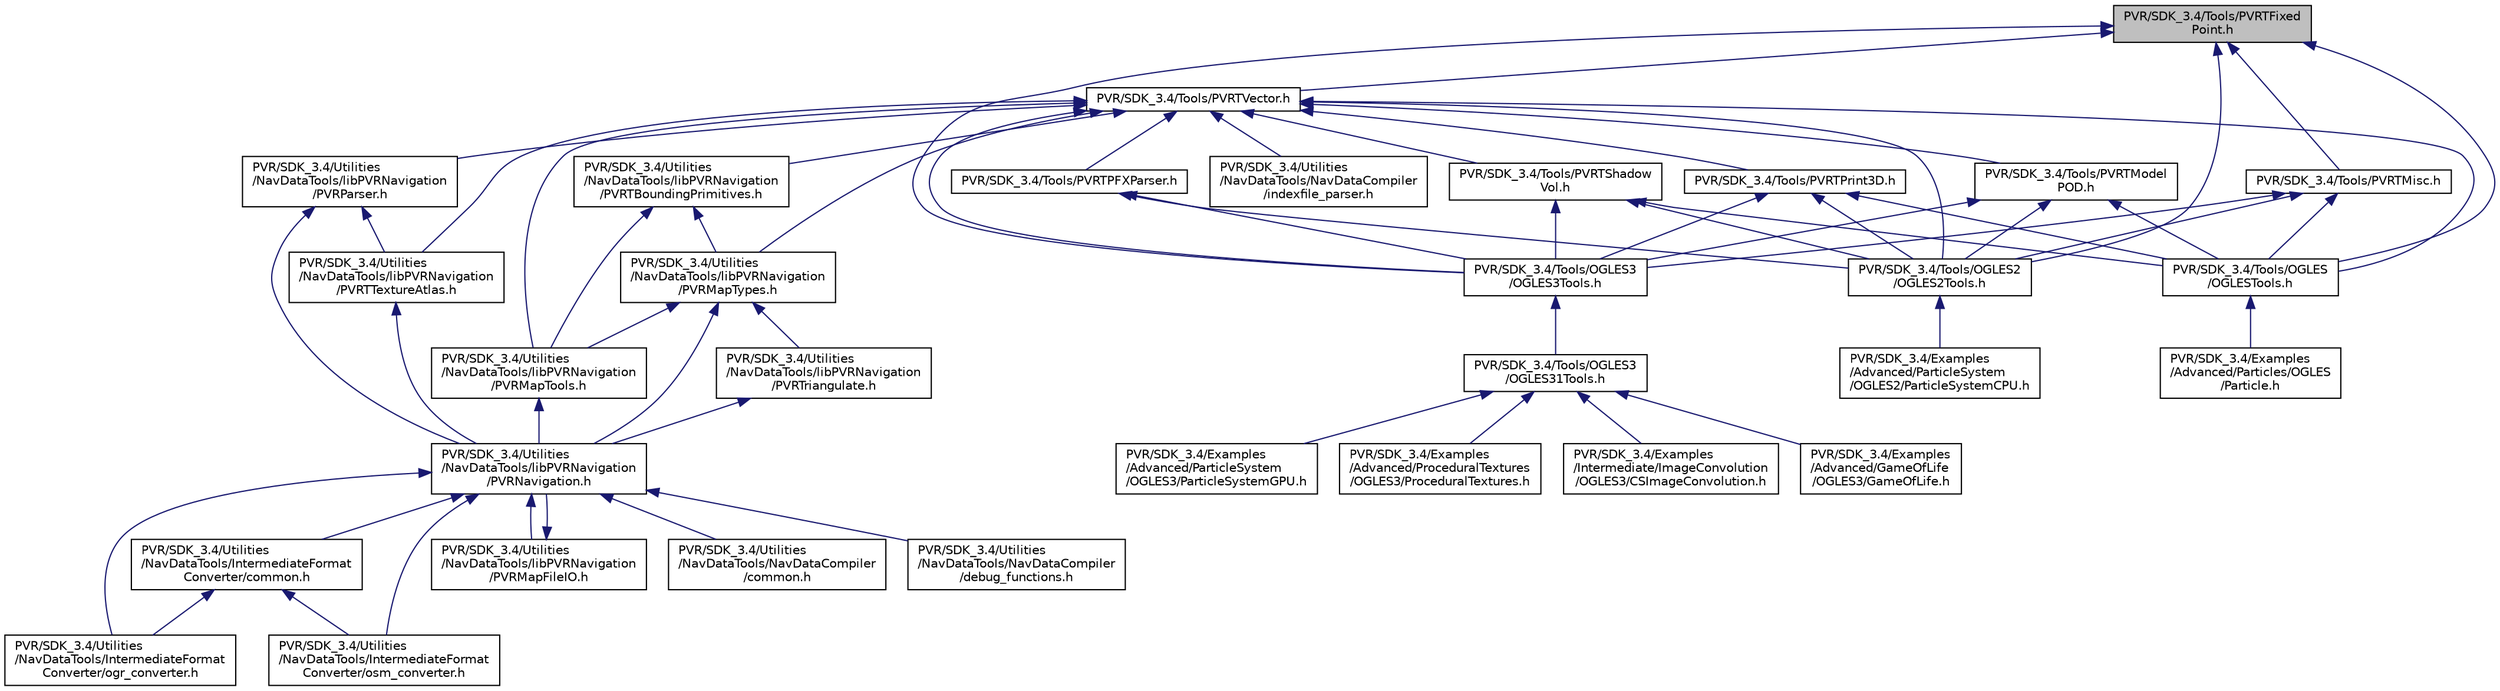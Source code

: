 digraph "PVR/SDK_3.4/Tools/PVRTFixedPoint.h"
{
  edge [fontname="Helvetica",fontsize="10",labelfontname="Helvetica",labelfontsize="10"];
  node [fontname="Helvetica",fontsize="10",shape=record];
  Node1 [label="PVR/SDK_3.4/Tools/PVRTFixed\lPoint.h",height=0.2,width=0.4,color="black", fillcolor="grey75", style="filled", fontcolor="black"];
  Node1 -> Node2 [dir="back",color="midnightblue",fontsize="10",style="solid"];
  Node2 [label="PVR/SDK_3.4/Tools/PVRTVector.h",height=0.2,width=0.4,color="black", fillcolor="white", style="filled",URL="$_p_v_r_t_vector_8h.html",tooltip="Vector and matrix mathematics library. "];
  Node2 -> Node3 [dir="back",color="midnightblue",fontsize="10",style="solid"];
  Node3 [label="PVR/SDK_3.4/Tools/OGLES\l/OGLESTools.h",height=0.2,width=0.4,color="black", fillcolor="white", style="filled",URL="$_o_g_l_e_s_tools_8h.html",tooltip="Header file of OGLESTools.lib. "];
  Node3 -> Node4 [dir="back",color="midnightblue",fontsize="10",style="solid"];
  Node4 [label="PVR/SDK_3.4/Examples\l/Advanced/Particles/OGLES\l/Particle.h",height=0.2,width=0.4,color="black", fillcolor="white", style="filled",URL="$_p_v_r_2_s_d_k__3_84_2_examples_2_advanced_2_particles_2_o_g_l_e_s_2particle_8h_source.html"];
  Node2 -> Node5 [dir="back",color="midnightblue",fontsize="10",style="solid"];
  Node5 [label="PVR/SDK_3.4/Tools/PVRTPrint3D.h",height=0.2,width=0.4,color="black", fillcolor="white", style="filled",URL="$_p_v_r_t_print3_d_8h.html",tooltip="Code to print text through the 3D interface. "];
  Node5 -> Node3 [dir="back",color="midnightblue",fontsize="10",style="solid"];
  Node5 -> Node6 [dir="back",color="midnightblue",fontsize="10",style="solid"];
  Node6 [label="PVR/SDK_3.4/Tools/OGLES2\l/OGLES2Tools.h",height=0.2,width=0.4,color="black", fillcolor="white", style="filled",URL="$_o_g_l_e_s2_tools_8h.html",tooltip="Header file of OGLES2Tools.lib. "];
  Node6 -> Node7 [dir="back",color="midnightblue",fontsize="10",style="solid"];
  Node7 [label="PVR/SDK_3.4/Examples\l/Advanced/ParticleSystem\l/OGLES2/ParticleSystemCPU.h",height=0.2,width=0.4,color="black", fillcolor="white", style="filled",URL="$_particle_system_c_p_u_8h_source.html"];
  Node5 -> Node8 [dir="back",color="midnightblue",fontsize="10",style="solid"];
  Node8 [label="PVR/SDK_3.4/Tools/OGLES3\l/OGLES3Tools.h",height=0.2,width=0.4,color="black", fillcolor="white", style="filled",URL="$_o_g_l_e_s3_tools_8h.html",tooltip="Header file of OGLES3Tools.lib. "];
  Node8 -> Node9 [dir="back",color="midnightblue",fontsize="10",style="solid"];
  Node9 [label="PVR/SDK_3.4/Tools/OGLES3\l/OGLES31Tools.h",height=0.2,width=0.4,color="black", fillcolor="white", style="filled",URL="$_o_g_l_e_s31_tools_8h.html",tooltip="Header file of OGLES3Tools.lib. "];
  Node9 -> Node10 [dir="back",color="midnightblue",fontsize="10",style="solid"];
  Node10 [label="PVR/SDK_3.4/Examples\l/Advanced/GameOfLife\l/OGLES3/GameOfLife.h",height=0.2,width=0.4,color="black", fillcolor="white", style="filled",URL="$_game_of_life_8h_source.html"];
  Node9 -> Node11 [dir="back",color="midnightblue",fontsize="10",style="solid"];
  Node11 [label="PVR/SDK_3.4/Examples\l/Advanced/ParticleSystem\l/OGLES3/ParticleSystemGPU.h",height=0.2,width=0.4,color="black", fillcolor="white", style="filled",URL="$_particle_system_g_p_u_8h_source.html"];
  Node9 -> Node12 [dir="back",color="midnightblue",fontsize="10",style="solid"];
  Node12 [label="PVR/SDK_3.4/Examples\l/Advanced/ProceduralTextures\l/OGLES3/ProceduralTextures.h",height=0.2,width=0.4,color="black", fillcolor="white", style="filled",URL="$_procedural_textures_8h_source.html"];
  Node9 -> Node13 [dir="back",color="midnightblue",fontsize="10",style="solid"];
  Node13 [label="PVR/SDK_3.4/Examples\l/Intermediate/ImageConvolution\l/OGLES3/CSImageConvolution.h",height=0.2,width=0.4,color="black", fillcolor="white", style="filled",URL="$_c_s_image_convolution_8h_source.html"];
  Node2 -> Node14 [dir="back",color="midnightblue",fontsize="10",style="solid"];
  Node14 [label="PVR/SDK_3.4/Tools/PVRTModel\lPOD.h",height=0.2,width=0.4,color="black", fillcolor="white", style="filled",URL="$_p_v_r_t_model_p_o_d_8h.html",tooltip="Code to load POD files - models exported from MAX. "];
  Node14 -> Node3 [dir="back",color="midnightblue",fontsize="10",style="solid"];
  Node14 -> Node6 [dir="back",color="midnightblue",fontsize="10",style="solid"];
  Node14 -> Node8 [dir="back",color="midnightblue",fontsize="10",style="solid"];
  Node2 -> Node15 [dir="back",color="midnightblue",fontsize="10",style="solid"];
  Node15 [label="PVR/SDK_3.4/Tools/PVRTShadow\lVol.h",height=0.2,width=0.4,color="black", fillcolor="white", style="filled",URL="$_p_v_r_t_shadow_vol_8h.html",tooltip="Declarations of functions relating to shadow volume generation. "];
  Node15 -> Node3 [dir="back",color="midnightblue",fontsize="10",style="solid"];
  Node15 -> Node6 [dir="back",color="midnightblue",fontsize="10",style="solid"];
  Node15 -> Node8 [dir="back",color="midnightblue",fontsize="10",style="solid"];
  Node2 -> Node6 [dir="back",color="midnightblue",fontsize="10",style="solid"];
  Node2 -> Node16 [dir="back",color="midnightblue",fontsize="10",style="solid"];
  Node16 [label="PVR/SDK_3.4/Tools/PVRTPFXParser.h",height=0.2,width=0.4,color="black", fillcolor="white", style="filled",URL="$_p_v_r_t_p_f_x_parser_8h.html",tooltip="Declaration of PFX file parser. "];
  Node16 -> Node6 [dir="back",color="midnightblue",fontsize="10",style="solid"];
  Node16 -> Node8 [dir="back",color="midnightblue",fontsize="10",style="solid"];
  Node2 -> Node8 [dir="back",color="midnightblue",fontsize="10",style="solid"];
  Node2 -> Node17 [dir="back",color="midnightblue",fontsize="10",style="solid"];
  Node17 [label="PVR/SDK_3.4/Utilities\l/NavDataTools/libPVRNavigation\l/PVRMapTypes.h",height=0.2,width=0.4,color="black", fillcolor="white", style="filled",URL="$_p_v_r_map_types_8h_source.html"];
  Node17 -> Node18 [dir="back",color="midnightblue",fontsize="10",style="solid"];
  Node18 [label="PVR/SDK_3.4/Utilities\l/NavDataTools/libPVRNavigation\l/PVRNavigation.h",height=0.2,width=0.4,color="black", fillcolor="white", style="filled",URL="$_p_v_r_navigation_8h_source.html"];
  Node18 -> Node19 [dir="back",color="midnightblue",fontsize="10",style="solid"];
  Node19 [label="PVR/SDK_3.4/Utilities\l/NavDataTools/IntermediateFormat\lConverter/common.h",height=0.2,width=0.4,color="black", fillcolor="white", style="filled",URL="$_p_v_r_2_s_d_k__3_84_2_utilities_2_nav_data_tools_2_intermediate_format_converter_2common_8h_source.html"];
  Node19 -> Node20 [dir="back",color="midnightblue",fontsize="10",style="solid"];
  Node20 [label="PVR/SDK_3.4/Utilities\l/NavDataTools/IntermediateFormat\lConverter/ogr_converter.h",height=0.2,width=0.4,color="black", fillcolor="white", style="filled",URL="$ogr__converter_8h_source.html"];
  Node19 -> Node21 [dir="back",color="midnightblue",fontsize="10",style="solid"];
  Node21 [label="PVR/SDK_3.4/Utilities\l/NavDataTools/IntermediateFormat\lConverter/osm_converter.h",height=0.2,width=0.4,color="black", fillcolor="white", style="filled",URL="$osm__converter_8h_source.html"];
  Node18 -> Node20 [dir="back",color="midnightblue",fontsize="10",style="solid"];
  Node18 -> Node21 [dir="back",color="midnightblue",fontsize="10",style="solid"];
  Node18 -> Node22 [dir="back",color="midnightblue",fontsize="10",style="solid"];
  Node22 [label="PVR/SDK_3.4/Utilities\l/NavDataTools/libPVRNavigation\l/PVRMapFileIO.h",height=0.2,width=0.4,color="black", fillcolor="white", style="filled",URL="$_p_v_r_map_file_i_o_8h_source.html"];
  Node22 -> Node18 [dir="back",color="midnightblue",fontsize="10",style="solid"];
  Node18 -> Node23 [dir="back",color="midnightblue",fontsize="10",style="solid"];
  Node23 [label="PVR/SDK_3.4/Utilities\l/NavDataTools/NavDataCompiler\l/common.h",height=0.2,width=0.4,color="black", fillcolor="white", style="filled",URL="$_p_v_r_2_s_d_k__3_84_2_utilities_2_nav_data_tools_2_nav_data_compiler_2common_8h_source.html"];
  Node18 -> Node24 [dir="back",color="midnightblue",fontsize="10",style="solid"];
  Node24 [label="PVR/SDK_3.4/Utilities\l/NavDataTools/NavDataCompiler\l/debug_functions.h",height=0.2,width=0.4,color="black", fillcolor="white", style="filled",URL="$debug__functions_8h_source.html"];
  Node17 -> Node25 [dir="back",color="midnightblue",fontsize="10",style="solid"];
  Node25 [label="PVR/SDK_3.4/Utilities\l/NavDataTools/libPVRNavigation\l/PVRMapTools.h",height=0.2,width=0.4,color="black", fillcolor="white", style="filled",URL="$_p_v_r_map_tools_8h_source.html"];
  Node25 -> Node18 [dir="back",color="midnightblue",fontsize="10",style="solid"];
  Node17 -> Node26 [dir="back",color="midnightblue",fontsize="10",style="solid"];
  Node26 [label="PVR/SDK_3.4/Utilities\l/NavDataTools/libPVRNavigation\l/PVRTriangulate.h",height=0.2,width=0.4,color="black", fillcolor="white", style="filled",URL="$_p_v_r_triangulate_8h_source.html"];
  Node26 -> Node18 [dir="back",color="midnightblue",fontsize="10",style="solid"];
  Node2 -> Node27 [dir="back",color="midnightblue",fontsize="10",style="solid"];
  Node27 [label="PVR/SDK_3.4/Utilities\l/NavDataTools/libPVRNavigation\l/PVRTBoundingPrimitives.h",height=0.2,width=0.4,color="black", fillcolor="white", style="filled",URL="$_p_v_r_t_bounding_primitives_8h_source.html"];
  Node27 -> Node17 [dir="back",color="midnightblue",fontsize="10",style="solid"];
  Node27 -> Node25 [dir="back",color="midnightblue",fontsize="10",style="solid"];
  Node2 -> Node25 [dir="back",color="midnightblue",fontsize="10",style="solid"];
  Node2 -> Node28 [dir="back",color="midnightblue",fontsize="10",style="solid"];
  Node28 [label="PVR/SDK_3.4/Utilities\l/NavDataTools/libPVRNavigation\l/PVRParser.h",height=0.2,width=0.4,color="black", fillcolor="white", style="filled",URL="$_p_v_r_parser_8h_source.html"];
  Node28 -> Node29 [dir="back",color="midnightblue",fontsize="10",style="solid"];
  Node29 [label="PVR/SDK_3.4/Utilities\l/NavDataTools/libPVRNavigation\l/PVRTTextureAtlas.h",height=0.2,width=0.4,color="black", fillcolor="white", style="filled",URL="$_p_v_r_t_texture_atlas_8h_source.html"];
  Node29 -> Node18 [dir="back",color="midnightblue",fontsize="10",style="solid"];
  Node28 -> Node18 [dir="back",color="midnightblue",fontsize="10",style="solid"];
  Node2 -> Node29 [dir="back",color="midnightblue",fontsize="10",style="solid"];
  Node2 -> Node30 [dir="back",color="midnightblue",fontsize="10",style="solid"];
  Node30 [label="PVR/SDK_3.4/Utilities\l/NavDataTools/NavDataCompiler\l/indexfile_parser.h",height=0.2,width=0.4,color="black", fillcolor="white", style="filled",URL="$indexfile__parser_8h_source.html"];
  Node1 -> Node3 [dir="back",color="midnightblue",fontsize="10",style="solid"];
  Node1 -> Node31 [dir="back",color="midnightblue",fontsize="10",style="solid"];
  Node31 [label="PVR/SDK_3.4/Tools/PVRTMisc.h",height=0.2,width=0.4,color="black", fillcolor="white", style="filled",URL="$_p_v_r_t_misc_8h.html",tooltip="Miscellaneous functions used in 3D rendering. "];
  Node31 -> Node3 [dir="back",color="midnightblue",fontsize="10",style="solid"];
  Node31 -> Node6 [dir="back",color="midnightblue",fontsize="10",style="solid"];
  Node31 -> Node8 [dir="back",color="midnightblue",fontsize="10",style="solid"];
  Node1 -> Node6 [dir="back",color="midnightblue",fontsize="10",style="solid"];
  Node1 -> Node8 [dir="back",color="midnightblue",fontsize="10",style="solid"];
}
